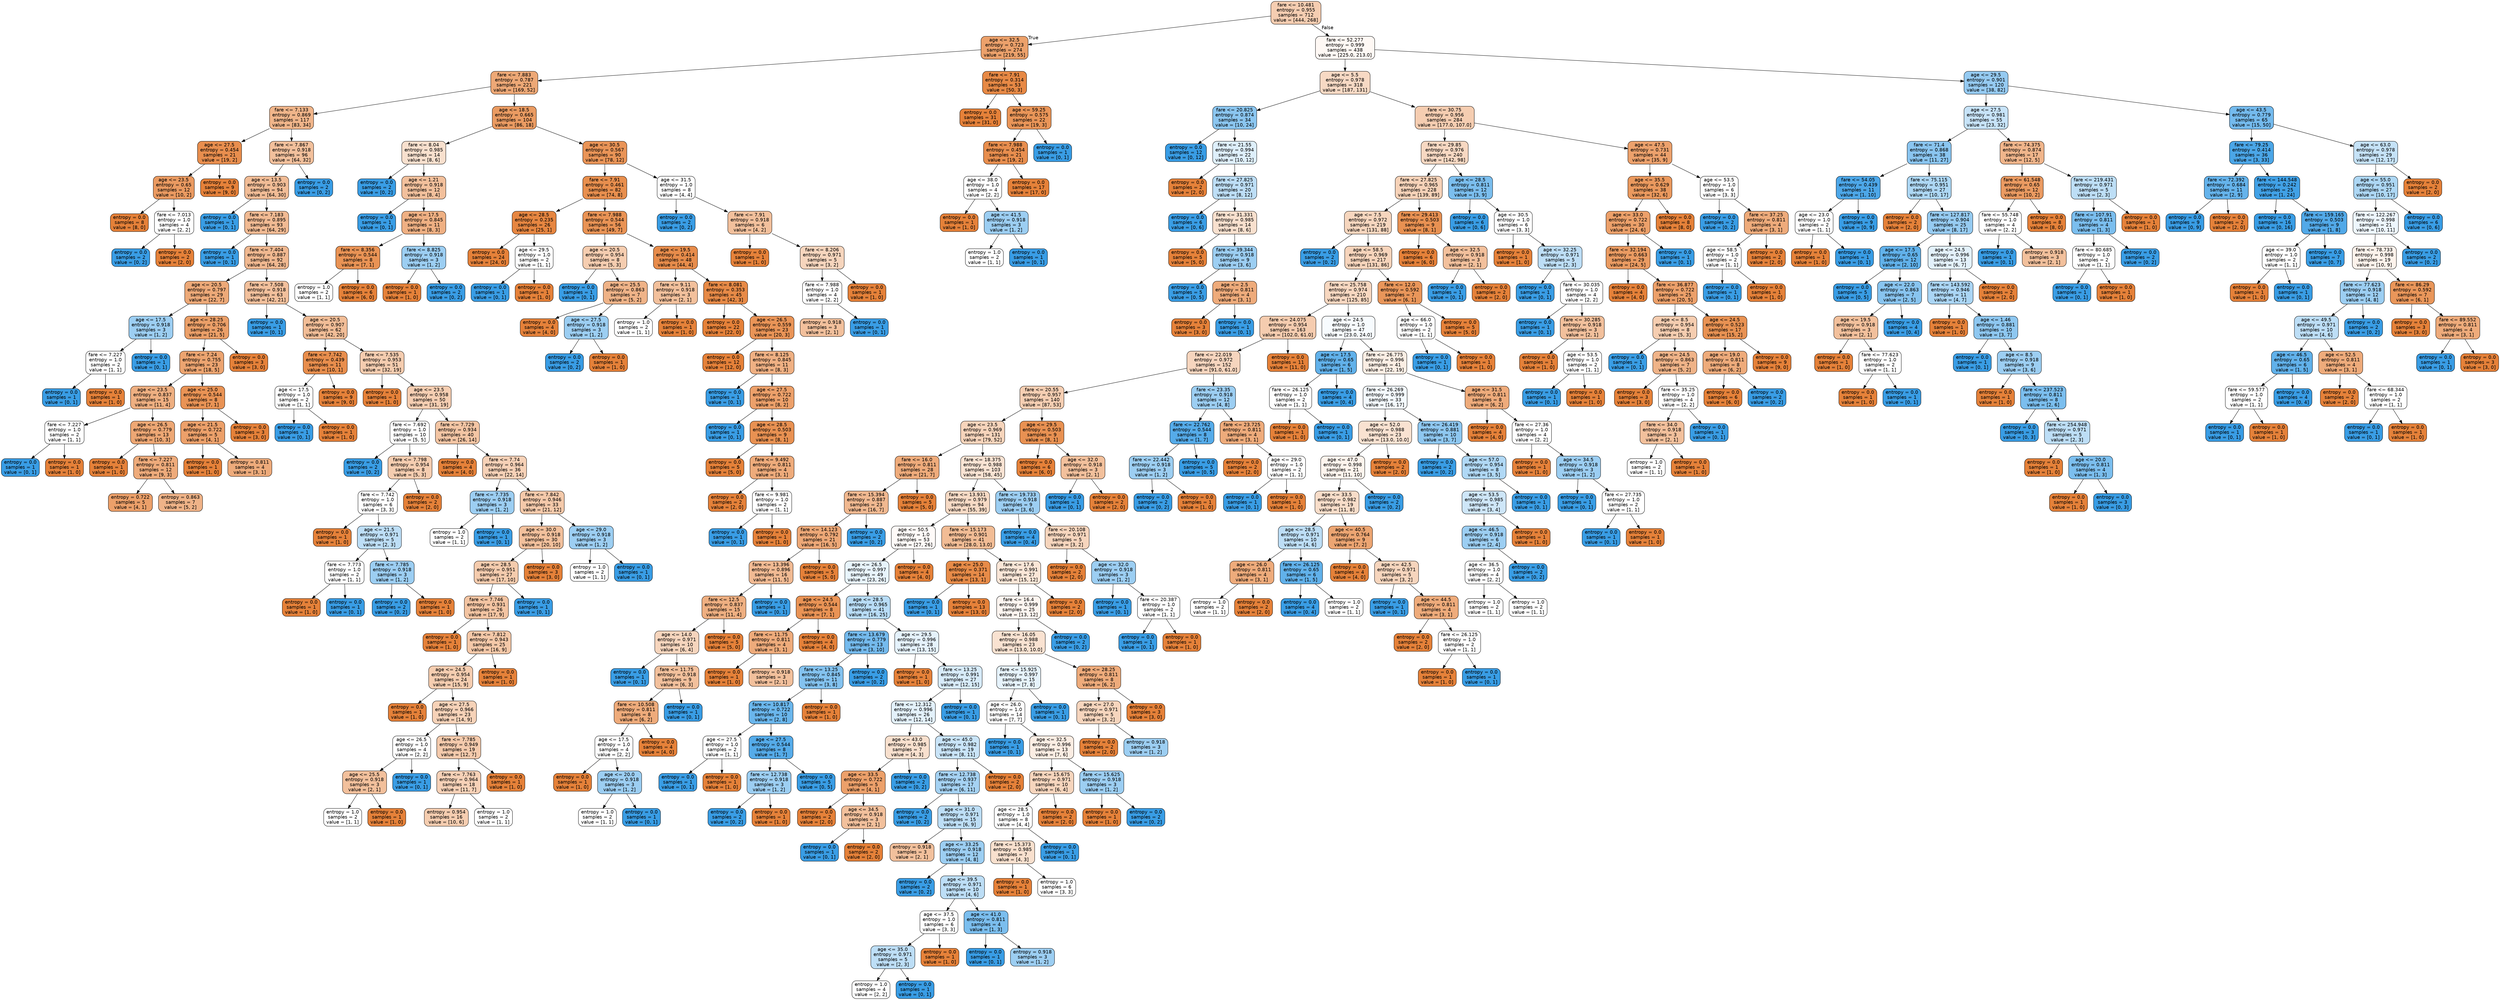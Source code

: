digraph Tree {
node [shape=box, style="filled, rounded", color="black", fontname="helvetica"] ;
edge [fontname="helvetica"] ;
0 [label="fare <= 10.481\nentropy = 0.955\nsamples = 712\nvalue = [444, 268]", fillcolor="#f5cdb1"] ;
1 [label="age <= 32.5\nentropy = 0.723\nsamples = 274\nvalue = [219, 55]", fillcolor="#eca16b"] ;
0 -> 1 [labeldistance=2.5, labelangle=45, headlabel="True"] ;
2 [label="fare <= 7.883\nentropy = 0.787\nsamples = 221\nvalue = [169, 52]", fillcolor="#eda876"] ;
1 -> 2 ;
3 [label="fare <= 7.133\nentropy = 0.869\nsamples = 117\nvalue = [83, 34]", fillcolor="#f0b58a"] ;
2 -> 3 ;
4 [label="age <= 27.5\nentropy = 0.454\nsamples = 21\nvalue = [19, 2]", fillcolor="#e88e4e"] ;
3 -> 4 ;
5 [label="age <= 23.5\nentropy = 0.65\nsamples = 12\nvalue = [10, 2]", fillcolor="#ea9a61"] ;
4 -> 5 ;
6 [label="entropy = 0.0\nsamples = 8\nvalue = [8, 0]", fillcolor="#e58139"] ;
5 -> 6 ;
7 [label="fare <= 7.013\nentropy = 1.0\nsamples = 4\nvalue = [2, 2]", fillcolor="#ffffff"] ;
5 -> 7 ;
8 [label="entropy = 0.0\nsamples = 2\nvalue = [0, 2]", fillcolor="#399de5"] ;
7 -> 8 ;
9 [label="entropy = 0.0\nsamples = 2\nvalue = [2, 0]", fillcolor="#e58139"] ;
7 -> 9 ;
10 [label="entropy = 0.0\nsamples = 9\nvalue = [9, 0]", fillcolor="#e58139"] ;
4 -> 10 ;
11 [label="fare <= 7.867\nentropy = 0.918\nsamples = 96\nvalue = [64, 32]", fillcolor="#f2c09c"] ;
3 -> 11 ;
12 [label="age <= 13.5\nentropy = 0.903\nsamples = 94\nvalue = [64, 30]", fillcolor="#f1bc96"] ;
11 -> 12 ;
13 [label="entropy = 0.0\nsamples = 1\nvalue = [0, 1]", fillcolor="#399de5"] ;
12 -> 13 ;
14 [label="fare <= 7.183\nentropy = 0.895\nsamples = 93\nvalue = [64, 29]", fillcolor="#f1ba93"] ;
12 -> 14 ;
15 [label="entropy = 0.0\nsamples = 1\nvalue = [0, 1]", fillcolor="#399de5"] ;
14 -> 15 ;
16 [label="fare <= 7.404\nentropy = 0.887\nsamples = 92\nvalue = [64, 28]", fillcolor="#f0b890"] ;
14 -> 16 ;
17 [label="age <= 20.5\nentropy = 0.797\nsamples = 29\nvalue = [22, 7]", fillcolor="#eda978"] ;
16 -> 17 ;
18 [label="age <= 17.5\nentropy = 0.918\nsamples = 3\nvalue = [1, 2]", fillcolor="#9ccef2"] ;
17 -> 18 ;
19 [label="fare <= 7.227\nentropy = 1.0\nsamples = 2\nvalue = [1, 1]", fillcolor="#ffffff"] ;
18 -> 19 ;
20 [label="entropy = 0.0\nsamples = 1\nvalue = [0, 1]", fillcolor="#399de5"] ;
19 -> 20 ;
21 [label="entropy = 0.0\nsamples = 1\nvalue = [1, 0]", fillcolor="#e58139"] ;
19 -> 21 ;
22 [label="entropy = 0.0\nsamples = 1\nvalue = [0, 1]", fillcolor="#399de5"] ;
18 -> 22 ;
23 [label="age <= 28.25\nentropy = 0.706\nsamples = 26\nvalue = [21, 5]", fillcolor="#eb9f68"] ;
17 -> 23 ;
24 [label="fare <= 7.24\nentropy = 0.755\nsamples = 23\nvalue = [18, 5]", fillcolor="#eca470"] ;
23 -> 24 ;
25 [label="age <= 23.5\nentropy = 0.837\nsamples = 15\nvalue = [11, 4]", fillcolor="#eeaf81"] ;
24 -> 25 ;
26 [label="fare <= 7.227\nentropy = 1.0\nsamples = 2\nvalue = [1, 1]", fillcolor="#ffffff"] ;
25 -> 26 ;
27 [label="entropy = 0.0\nsamples = 1\nvalue = [0, 1]", fillcolor="#399de5"] ;
26 -> 27 ;
28 [label="entropy = 0.0\nsamples = 1\nvalue = [1, 0]", fillcolor="#e58139"] ;
26 -> 28 ;
29 [label="age <= 26.5\nentropy = 0.779\nsamples = 13\nvalue = [10, 3]", fillcolor="#eda774"] ;
25 -> 29 ;
30 [label="entropy = 0.0\nsamples = 1\nvalue = [1, 0]", fillcolor="#e58139"] ;
29 -> 30 ;
31 [label="fare <= 7.227\nentropy = 0.811\nsamples = 12\nvalue = [9, 3]", fillcolor="#eeab7b"] ;
29 -> 31 ;
32 [label="entropy = 0.722\nsamples = 5\nvalue = [4, 1]", fillcolor="#eca06a"] ;
31 -> 32 ;
33 [label="entropy = 0.863\nsamples = 7\nvalue = [5, 2]", fillcolor="#efb388"] ;
31 -> 33 ;
34 [label="age <= 25.0\nentropy = 0.544\nsamples = 8\nvalue = [7, 1]", fillcolor="#e99355"] ;
24 -> 34 ;
35 [label="age <= 21.5\nentropy = 0.722\nsamples = 5\nvalue = [4, 1]", fillcolor="#eca06a"] ;
34 -> 35 ;
36 [label="entropy = 0.0\nsamples = 1\nvalue = [1, 0]", fillcolor="#e58139"] ;
35 -> 36 ;
37 [label="entropy = 0.811\nsamples = 4\nvalue = [3, 1]", fillcolor="#eeab7b"] ;
35 -> 37 ;
38 [label="entropy = 0.0\nsamples = 3\nvalue = [3, 0]", fillcolor="#e58139"] ;
34 -> 38 ;
39 [label="entropy = 0.0\nsamples = 3\nvalue = [3, 0]", fillcolor="#e58139"] ;
23 -> 39 ;
40 [label="fare <= 7.508\nentropy = 0.918\nsamples = 63\nvalue = [42, 21]", fillcolor="#f2c09c"] ;
16 -> 40 ;
41 [label="entropy = 0.0\nsamples = 1\nvalue = [0, 1]", fillcolor="#399de5"] ;
40 -> 41 ;
42 [label="age <= 20.5\nentropy = 0.907\nsamples = 62\nvalue = [42, 20]", fillcolor="#f1bd97"] ;
40 -> 42 ;
43 [label="fare <= 7.742\nentropy = 0.439\nsamples = 11\nvalue = [10, 1]", fillcolor="#e88e4d"] ;
42 -> 43 ;
44 [label="age <= 17.5\nentropy = 1.0\nsamples = 2\nvalue = [1, 1]", fillcolor="#ffffff"] ;
43 -> 44 ;
45 [label="entropy = 0.0\nsamples = 1\nvalue = [0, 1]", fillcolor="#399de5"] ;
44 -> 45 ;
46 [label="entropy = 0.0\nsamples = 1\nvalue = [1, 0]", fillcolor="#e58139"] ;
44 -> 46 ;
47 [label="entropy = 0.0\nsamples = 9\nvalue = [9, 0]", fillcolor="#e58139"] ;
43 -> 47 ;
48 [label="fare <= 7.535\nentropy = 0.953\nsamples = 51\nvalue = [32, 19]", fillcolor="#f4ccaf"] ;
42 -> 48 ;
49 [label="entropy = 0.0\nsamples = 1\nvalue = [1, 0]", fillcolor="#e58139"] ;
48 -> 49 ;
50 [label="age <= 23.5\nentropy = 0.958\nsamples = 50\nvalue = [31, 19]", fillcolor="#f5ceb2"] ;
48 -> 50 ;
51 [label="fare <= 7.692\nentropy = 1.0\nsamples = 10\nvalue = [5, 5]", fillcolor="#ffffff"] ;
50 -> 51 ;
52 [label="entropy = 0.0\nsamples = 2\nvalue = [0, 2]", fillcolor="#399de5"] ;
51 -> 52 ;
53 [label="fare <= 7.798\nentropy = 0.954\nsamples = 8\nvalue = [5, 3]", fillcolor="#f5cdb0"] ;
51 -> 53 ;
54 [label="fare <= 7.742\nentropy = 1.0\nsamples = 6\nvalue = [3, 3]", fillcolor="#ffffff"] ;
53 -> 54 ;
55 [label="entropy = 0.0\nsamples = 1\nvalue = [1, 0]", fillcolor="#e58139"] ;
54 -> 55 ;
56 [label="age <= 21.5\nentropy = 0.971\nsamples = 5\nvalue = [2, 3]", fillcolor="#bddef6"] ;
54 -> 56 ;
57 [label="fare <= 7.773\nentropy = 1.0\nsamples = 2\nvalue = [1, 1]", fillcolor="#ffffff"] ;
56 -> 57 ;
58 [label="entropy = 0.0\nsamples = 1\nvalue = [1, 0]", fillcolor="#e58139"] ;
57 -> 58 ;
59 [label="entropy = 0.0\nsamples = 1\nvalue = [0, 1]", fillcolor="#399de5"] ;
57 -> 59 ;
60 [label="fare <= 7.785\nentropy = 0.918\nsamples = 3\nvalue = [1, 2]", fillcolor="#9ccef2"] ;
56 -> 60 ;
61 [label="entropy = 0.0\nsamples = 2\nvalue = [0, 2]", fillcolor="#399de5"] ;
60 -> 61 ;
62 [label="entropy = 0.0\nsamples = 1\nvalue = [1, 0]", fillcolor="#e58139"] ;
60 -> 62 ;
63 [label="entropy = 0.0\nsamples = 2\nvalue = [2, 0]", fillcolor="#e58139"] ;
53 -> 63 ;
64 [label="fare <= 7.729\nentropy = 0.934\nsamples = 40\nvalue = [26, 14]", fillcolor="#f3c5a4"] ;
50 -> 64 ;
65 [label="entropy = 0.0\nsamples = 4\nvalue = [4, 0]", fillcolor="#e58139"] ;
64 -> 65 ;
66 [label="fare <= 7.74\nentropy = 0.964\nsamples = 36\nvalue = [22, 14]", fillcolor="#f6d1b7"] ;
64 -> 66 ;
67 [label="fare <= 7.735\nentropy = 0.918\nsamples = 3\nvalue = [1, 2]", fillcolor="#9ccef2"] ;
66 -> 67 ;
68 [label="entropy = 1.0\nsamples = 2\nvalue = [1, 1]", fillcolor="#ffffff"] ;
67 -> 68 ;
69 [label="entropy = 0.0\nsamples = 1\nvalue = [0, 1]", fillcolor="#399de5"] ;
67 -> 69 ;
70 [label="fare <= 7.842\nentropy = 0.946\nsamples = 33\nvalue = [21, 12]", fillcolor="#f4c9aa"] ;
66 -> 70 ;
71 [label="age <= 30.0\nentropy = 0.918\nsamples = 30\nvalue = [20, 10]", fillcolor="#f2c09c"] ;
70 -> 71 ;
72 [label="age <= 28.5\nentropy = 0.951\nsamples = 27\nvalue = [17, 10]", fillcolor="#f4cbad"] ;
71 -> 72 ;
73 [label="fare <= 7.746\nentropy = 0.931\nsamples = 26\nvalue = [17, 9]", fillcolor="#f3c4a2"] ;
72 -> 73 ;
74 [label="entropy = 0.0\nsamples = 1\nvalue = [1, 0]", fillcolor="#e58139"] ;
73 -> 74 ;
75 [label="fare <= 7.812\nentropy = 0.943\nsamples = 25\nvalue = [16, 9]", fillcolor="#f4c8a8"] ;
73 -> 75 ;
76 [label="age <= 24.5\nentropy = 0.954\nsamples = 24\nvalue = [15, 9]", fillcolor="#f5cdb0"] ;
75 -> 76 ;
77 [label="entropy = 0.0\nsamples = 1\nvalue = [1, 0]", fillcolor="#e58139"] ;
76 -> 77 ;
78 [label="age <= 27.5\nentropy = 0.966\nsamples = 23\nvalue = [14, 9]", fillcolor="#f6d2b8"] ;
76 -> 78 ;
79 [label="age <= 26.5\nentropy = 1.0\nsamples = 4\nvalue = [2, 2]", fillcolor="#ffffff"] ;
78 -> 79 ;
80 [label="age <= 25.5\nentropy = 0.918\nsamples = 3\nvalue = [2, 1]", fillcolor="#f2c09c"] ;
79 -> 80 ;
81 [label="entropy = 1.0\nsamples = 2\nvalue = [1, 1]", fillcolor="#ffffff"] ;
80 -> 81 ;
82 [label="entropy = 0.0\nsamples = 1\nvalue = [1, 0]", fillcolor="#e58139"] ;
80 -> 82 ;
83 [label="entropy = 0.0\nsamples = 1\nvalue = [0, 1]", fillcolor="#399de5"] ;
79 -> 83 ;
84 [label="fare <= 7.785\nentropy = 0.949\nsamples = 19\nvalue = [12, 7]", fillcolor="#f4caac"] ;
78 -> 84 ;
85 [label="fare <= 7.763\nentropy = 0.964\nsamples = 18\nvalue = [11, 7]", fillcolor="#f6d1b7"] ;
84 -> 85 ;
86 [label="entropy = 0.954\nsamples = 16\nvalue = [10, 6]", fillcolor="#f5cdb0"] ;
85 -> 86 ;
87 [label="entropy = 1.0\nsamples = 2\nvalue = [1, 1]", fillcolor="#ffffff"] ;
85 -> 87 ;
88 [label="entropy = 0.0\nsamples = 1\nvalue = [1, 0]", fillcolor="#e58139"] ;
84 -> 88 ;
89 [label="entropy = 0.0\nsamples = 1\nvalue = [1, 0]", fillcolor="#e58139"] ;
75 -> 89 ;
90 [label="entropy = 0.0\nsamples = 1\nvalue = [0, 1]", fillcolor="#399de5"] ;
72 -> 90 ;
91 [label="entropy = 0.0\nsamples = 3\nvalue = [3, 0]", fillcolor="#e58139"] ;
71 -> 91 ;
92 [label="age <= 29.0\nentropy = 0.918\nsamples = 3\nvalue = [1, 2]", fillcolor="#9ccef2"] ;
70 -> 92 ;
93 [label="entropy = 1.0\nsamples = 2\nvalue = [1, 1]", fillcolor="#ffffff"] ;
92 -> 93 ;
94 [label="entropy = 0.0\nsamples = 1\nvalue = [0, 1]", fillcolor="#399de5"] ;
92 -> 94 ;
95 [label="entropy = 0.0\nsamples = 2\nvalue = [0, 2]", fillcolor="#399de5"] ;
11 -> 95 ;
96 [label="age <= 18.5\nentropy = 0.665\nsamples = 104\nvalue = [86, 18]", fillcolor="#ea9b62"] ;
2 -> 96 ;
97 [label="fare <= 8.04\nentropy = 0.985\nsamples = 14\nvalue = [8, 6]", fillcolor="#f8e0ce"] ;
96 -> 97 ;
98 [label="entropy = 0.0\nsamples = 2\nvalue = [0, 2]", fillcolor="#399de5"] ;
97 -> 98 ;
99 [label="age <= 1.21\nentropy = 0.918\nsamples = 12\nvalue = [8, 4]", fillcolor="#f2c09c"] ;
97 -> 99 ;
100 [label="entropy = 0.0\nsamples = 1\nvalue = [0, 1]", fillcolor="#399de5"] ;
99 -> 100 ;
101 [label="age <= 17.5\nentropy = 0.845\nsamples = 11\nvalue = [8, 3]", fillcolor="#efb083"] ;
99 -> 101 ;
102 [label="fare <= 8.356\nentropy = 0.544\nsamples = 8\nvalue = [7, 1]", fillcolor="#e99355"] ;
101 -> 102 ;
103 [label="entropy = 1.0\nsamples = 2\nvalue = [1, 1]", fillcolor="#ffffff"] ;
102 -> 103 ;
104 [label="entropy = 0.0\nsamples = 6\nvalue = [6, 0]", fillcolor="#e58139"] ;
102 -> 104 ;
105 [label="fare <= 8.825\nentropy = 0.918\nsamples = 3\nvalue = [1, 2]", fillcolor="#9ccef2"] ;
101 -> 105 ;
106 [label="entropy = 0.0\nsamples = 1\nvalue = [1, 0]", fillcolor="#e58139"] ;
105 -> 106 ;
107 [label="entropy = 0.0\nsamples = 2\nvalue = [0, 2]", fillcolor="#399de5"] ;
105 -> 107 ;
108 [label="age <= 30.5\nentropy = 0.567\nsamples = 90\nvalue = [78, 12]", fillcolor="#e99457"] ;
96 -> 108 ;
109 [label="fare <= 7.91\nentropy = 0.461\nsamples = 82\nvalue = [74, 8]", fillcolor="#e88f4e"] ;
108 -> 109 ;
110 [label="age <= 28.5\nentropy = 0.235\nsamples = 26\nvalue = [25, 1]", fillcolor="#e68641"] ;
109 -> 110 ;
111 [label="entropy = 0.0\nsamples = 24\nvalue = [24, 0]", fillcolor="#e58139"] ;
110 -> 111 ;
112 [label="age <= 29.5\nentropy = 1.0\nsamples = 2\nvalue = [1, 1]", fillcolor="#ffffff"] ;
110 -> 112 ;
113 [label="entropy = 0.0\nsamples = 1\nvalue = [0, 1]", fillcolor="#399de5"] ;
112 -> 113 ;
114 [label="entropy = 0.0\nsamples = 1\nvalue = [1, 0]", fillcolor="#e58139"] ;
112 -> 114 ;
115 [label="fare <= 7.988\nentropy = 0.544\nsamples = 56\nvalue = [49, 7]", fillcolor="#e99355"] ;
109 -> 115 ;
116 [label="age <= 20.5\nentropy = 0.954\nsamples = 8\nvalue = [5, 3]", fillcolor="#f5cdb0"] ;
115 -> 116 ;
117 [label="entropy = 0.0\nsamples = 1\nvalue = [0, 1]", fillcolor="#399de5"] ;
116 -> 117 ;
118 [label="age <= 25.5\nentropy = 0.863\nsamples = 7\nvalue = [5, 2]", fillcolor="#efb388"] ;
116 -> 118 ;
119 [label="entropy = 0.0\nsamples = 4\nvalue = [4, 0]", fillcolor="#e58139"] ;
118 -> 119 ;
120 [label="age <= 27.5\nentropy = 0.918\nsamples = 3\nvalue = [1, 2]", fillcolor="#9ccef2"] ;
118 -> 120 ;
121 [label="entropy = 0.0\nsamples = 2\nvalue = [0, 2]", fillcolor="#399de5"] ;
120 -> 121 ;
122 [label="entropy = 0.0\nsamples = 1\nvalue = [1, 0]", fillcolor="#e58139"] ;
120 -> 122 ;
123 [label="age <= 19.5\nentropy = 0.414\nsamples = 48\nvalue = [44, 4]", fillcolor="#e78c4b"] ;
115 -> 123 ;
124 [label="fare <= 9.11\nentropy = 0.918\nsamples = 3\nvalue = [2, 1]", fillcolor="#f2c09c"] ;
123 -> 124 ;
125 [label="entropy = 1.0\nsamples = 2\nvalue = [1, 1]", fillcolor="#ffffff"] ;
124 -> 125 ;
126 [label="entropy = 0.0\nsamples = 1\nvalue = [1, 0]", fillcolor="#e58139"] ;
124 -> 126 ;
127 [label="fare <= 8.081\nentropy = 0.353\nsamples = 45\nvalue = [42, 3]", fillcolor="#e78a47"] ;
123 -> 127 ;
128 [label="entropy = 0.0\nsamples = 22\nvalue = [22, 0]", fillcolor="#e58139"] ;
127 -> 128 ;
129 [label="age <= 26.5\nentropy = 0.559\nsamples = 23\nvalue = [20, 3]", fillcolor="#e99457"] ;
127 -> 129 ;
130 [label="entropy = 0.0\nsamples = 12\nvalue = [12, 0]", fillcolor="#e58139"] ;
129 -> 130 ;
131 [label="fare <= 8.125\nentropy = 0.845\nsamples = 11\nvalue = [8, 3]", fillcolor="#efb083"] ;
129 -> 131 ;
132 [label="entropy = 0.0\nsamples = 1\nvalue = [0, 1]", fillcolor="#399de5"] ;
131 -> 132 ;
133 [label="age <= 27.5\nentropy = 0.722\nsamples = 10\nvalue = [8, 2]", fillcolor="#eca06a"] ;
131 -> 133 ;
134 [label="entropy = 0.0\nsamples = 1\nvalue = [0, 1]", fillcolor="#399de5"] ;
133 -> 134 ;
135 [label="age <= 28.5\nentropy = 0.503\nsamples = 9\nvalue = [8, 1]", fillcolor="#e89152"] ;
133 -> 135 ;
136 [label="entropy = 0.0\nsamples = 5\nvalue = [5, 0]", fillcolor="#e58139"] ;
135 -> 136 ;
137 [label="fare <= 9.492\nentropy = 0.811\nsamples = 4\nvalue = [3, 1]", fillcolor="#eeab7b"] ;
135 -> 137 ;
138 [label="entropy = 0.0\nsamples = 2\nvalue = [2, 0]", fillcolor="#e58139"] ;
137 -> 138 ;
139 [label="fare <= 9.981\nentropy = 1.0\nsamples = 2\nvalue = [1, 1]", fillcolor="#ffffff"] ;
137 -> 139 ;
140 [label="entropy = 0.0\nsamples = 1\nvalue = [0, 1]", fillcolor="#399de5"] ;
139 -> 140 ;
141 [label="entropy = 0.0\nsamples = 1\nvalue = [1, 0]", fillcolor="#e58139"] ;
139 -> 141 ;
142 [label="age <= 31.5\nentropy = 1.0\nsamples = 8\nvalue = [4, 4]", fillcolor="#ffffff"] ;
108 -> 142 ;
143 [label="entropy = 0.0\nsamples = 2\nvalue = [0, 2]", fillcolor="#399de5"] ;
142 -> 143 ;
144 [label="fare <= 7.91\nentropy = 0.918\nsamples = 6\nvalue = [4, 2]", fillcolor="#f2c09c"] ;
142 -> 144 ;
145 [label="entropy = 0.0\nsamples = 1\nvalue = [1, 0]", fillcolor="#e58139"] ;
144 -> 145 ;
146 [label="fare <= 8.206\nentropy = 0.971\nsamples = 5\nvalue = [3, 2]", fillcolor="#f6d5bd"] ;
144 -> 146 ;
147 [label="fare <= 7.988\nentropy = 1.0\nsamples = 4\nvalue = [2, 2]", fillcolor="#ffffff"] ;
146 -> 147 ;
148 [label="entropy = 0.918\nsamples = 3\nvalue = [2, 1]", fillcolor="#f2c09c"] ;
147 -> 148 ;
149 [label="entropy = 0.0\nsamples = 1\nvalue = [0, 1]", fillcolor="#399de5"] ;
147 -> 149 ;
150 [label="entropy = 0.0\nsamples = 1\nvalue = [1, 0]", fillcolor="#e58139"] ;
146 -> 150 ;
151 [label="fare <= 7.91\nentropy = 0.314\nsamples = 53\nvalue = [50, 3]", fillcolor="#e78945"] ;
1 -> 151 ;
152 [label="entropy = 0.0\nsamples = 31\nvalue = [31, 0]", fillcolor="#e58139"] ;
151 -> 152 ;
153 [label="age <= 59.25\nentropy = 0.575\nsamples = 22\nvalue = [19, 3]", fillcolor="#e99558"] ;
151 -> 153 ;
154 [label="fare <= 7.988\nentropy = 0.454\nsamples = 21\nvalue = [19, 2]", fillcolor="#e88e4e"] ;
153 -> 154 ;
155 [label="age <= 38.0\nentropy = 1.0\nsamples = 4\nvalue = [2, 2]", fillcolor="#ffffff"] ;
154 -> 155 ;
156 [label="entropy = 0.0\nsamples = 1\nvalue = [1, 0]", fillcolor="#e58139"] ;
155 -> 156 ;
157 [label="age <= 41.5\nentropy = 0.918\nsamples = 3\nvalue = [1, 2]", fillcolor="#9ccef2"] ;
155 -> 157 ;
158 [label="entropy = 1.0\nsamples = 2\nvalue = [1, 1]", fillcolor="#ffffff"] ;
157 -> 158 ;
159 [label="entropy = 0.0\nsamples = 1\nvalue = [0, 1]", fillcolor="#399de5"] ;
157 -> 159 ;
160 [label="entropy = 0.0\nsamples = 17\nvalue = [17, 0]", fillcolor="#e58139"] ;
154 -> 160 ;
161 [label="entropy = 0.0\nsamples = 1\nvalue = [0, 1]", fillcolor="#399de5"] ;
153 -> 161 ;
162 [label="fare <= 52.277\nentropy = 0.999\nsamples = 438\nvalue = [225.0, 213.0]", fillcolor="#fef8f4"] ;
0 -> 162 [labeldistance=2.5, labelangle=-45, headlabel="False"] ;
163 [label="age <= 5.5\nentropy = 0.978\nsamples = 318\nvalue = [187, 131]", fillcolor="#f7d9c4"] ;
162 -> 163 ;
164 [label="fare <= 20.825\nentropy = 0.874\nsamples = 34\nvalue = [10, 24]", fillcolor="#8bc6f0"] ;
163 -> 164 ;
165 [label="entropy = 0.0\nsamples = 12\nvalue = [0, 12]", fillcolor="#399de5"] ;
164 -> 165 ;
166 [label="fare <= 21.55\nentropy = 0.994\nsamples = 22\nvalue = [10, 12]", fillcolor="#deeffb"] ;
164 -> 166 ;
167 [label="entropy = 0.0\nsamples = 2\nvalue = [2, 0]", fillcolor="#e58139"] ;
166 -> 167 ;
168 [label="fare <= 27.825\nentropy = 0.971\nsamples = 20\nvalue = [8, 12]", fillcolor="#bddef6"] ;
166 -> 168 ;
169 [label="entropy = 0.0\nsamples = 6\nvalue = [0, 6]", fillcolor="#399de5"] ;
168 -> 169 ;
170 [label="fare <= 31.331\nentropy = 0.985\nsamples = 14\nvalue = [8, 6]", fillcolor="#f8e0ce"] ;
168 -> 170 ;
171 [label="entropy = 0.0\nsamples = 5\nvalue = [5, 0]", fillcolor="#e58139"] ;
170 -> 171 ;
172 [label="fare <= 39.344\nentropy = 0.918\nsamples = 9\nvalue = [3, 6]", fillcolor="#9ccef2"] ;
170 -> 172 ;
173 [label="entropy = 0.0\nsamples = 5\nvalue = [0, 5]", fillcolor="#399de5"] ;
172 -> 173 ;
174 [label="age <= 2.5\nentropy = 0.811\nsamples = 4\nvalue = [3, 1]", fillcolor="#eeab7b"] ;
172 -> 174 ;
175 [label="entropy = 0.0\nsamples = 3\nvalue = [3, 0]", fillcolor="#e58139"] ;
174 -> 175 ;
176 [label="entropy = 0.0\nsamples = 1\nvalue = [0, 1]", fillcolor="#399de5"] ;
174 -> 176 ;
177 [label="fare <= 30.75\nentropy = 0.956\nsamples = 284\nvalue = [177.0, 107.0]", fillcolor="#f5cdb1"] ;
163 -> 177 ;
178 [label="fare <= 29.85\nentropy = 0.976\nsamples = 240\nvalue = [142, 98]", fillcolor="#f7d8c2"] ;
177 -> 178 ;
179 [label="fare <= 27.825\nentropy = 0.965\nsamples = 228\nvalue = [139, 89]", fillcolor="#f6d2b8"] ;
178 -> 179 ;
180 [label="age <= 7.5\nentropy = 0.972\nsamples = 219\nvalue = [131, 88]", fillcolor="#f6d6be"] ;
179 -> 180 ;
181 [label="entropy = 0.0\nsamples = 2\nvalue = [0, 2]", fillcolor="#399de5"] ;
180 -> 181 ;
182 [label="age <= 58.5\nentropy = 0.969\nsamples = 217\nvalue = [131, 86]", fillcolor="#f6d4bb"] ;
180 -> 182 ;
183 [label="fare <= 25.758\nentropy = 0.974\nsamples = 210\nvalue = [125, 85]", fillcolor="#f7d7c0"] ;
182 -> 183 ;
184 [label="fare <= 24.075\nentropy = 0.954\nsamples = 163\nvalue = [102.0, 61.0]", fillcolor="#f5ccaf"] ;
183 -> 184 ;
185 [label="fare <= 22.019\nentropy = 0.972\nsamples = 152\nvalue = [91.0, 61.0]", fillcolor="#f6d5be"] ;
184 -> 185 ;
186 [label="fare <= 20.55\nentropy = 0.957\nsamples = 140\nvalue = [87, 53]", fillcolor="#f5ceb2"] ;
185 -> 186 ;
187 [label="age <= 23.5\nentropy = 0.969\nsamples = 131\nvalue = [79, 52]", fillcolor="#f6d4bb"] ;
186 -> 187 ;
188 [label="fare <= 16.0\nentropy = 0.811\nsamples = 28\nvalue = [21, 7]", fillcolor="#eeab7b"] ;
187 -> 188 ;
189 [label="fare <= 15.394\nentropy = 0.887\nsamples = 23\nvalue = [16, 7]", fillcolor="#f0b890"] ;
188 -> 189 ;
190 [label="fare <= 14.123\nentropy = 0.792\nsamples = 21\nvalue = [16, 5]", fillcolor="#eda877"] ;
189 -> 190 ;
191 [label="fare <= 13.396\nentropy = 0.896\nsamples = 16\nvalue = [11, 5]", fillcolor="#f1ba93"] ;
190 -> 191 ;
192 [label="fare <= 12.5\nentropy = 0.837\nsamples = 15\nvalue = [11, 4]", fillcolor="#eeaf81"] ;
191 -> 192 ;
193 [label="age <= 14.0\nentropy = 0.971\nsamples = 10\nvalue = [6, 4]", fillcolor="#f6d5bd"] ;
192 -> 193 ;
194 [label="entropy = 0.0\nsamples = 1\nvalue = [0, 1]", fillcolor="#399de5"] ;
193 -> 194 ;
195 [label="fare <= 11.75\nentropy = 0.918\nsamples = 9\nvalue = [6, 3]", fillcolor="#f2c09c"] ;
193 -> 195 ;
196 [label="fare <= 10.508\nentropy = 0.811\nsamples = 8\nvalue = [6, 2]", fillcolor="#eeab7b"] ;
195 -> 196 ;
197 [label="age <= 17.5\nentropy = 1.0\nsamples = 4\nvalue = [2, 2]", fillcolor="#ffffff"] ;
196 -> 197 ;
198 [label="entropy = 0.0\nsamples = 1\nvalue = [1, 0]", fillcolor="#e58139"] ;
197 -> 198 ;
199 [label="age <= 20.0\nentropy = 0.918\nsamples = 3\nvalue = [1, 2]", fillcolor="#9ccef2"] ;
197 -> 199 ;
200 [label="entropy = 1.0\nsamples = 2\nvalue = [1, 1]", fillcolor="#ffffff"] ;
199 -> 200 ;
201 [label="entropy = 0.0\nsamples = 1\nvalue = [0, 1]", fillcolor="#399de5"] ;
199 -> 201 ;
202 [label="entropy = 0.0\nsamples = 4\nvalue = [4, 0]", fillcolor="#e58139"] ;
196 -> 202 ;
203 [label="entropy = 0.0\nsamples = 1\nvalue = [0, 1]", fillcolor="#399de5"] ;
195 -> 203 ;
204 [label="entropy = 0.0\nsamples = 5\nvalue = [5, 0]", fillcolor="#e58139"] ;
192 -> 204 ;
205 [label="entropy = 0.0\nsamples = 1\nvalue = [0, 1]", fillcolor="#399de5"] ;
191 -> 205 ;
206 [label="entropy = 0.0\nsamples = 5\nvalue = [5, 0]", fillcolor="#e58139"] ;
190 -> 206 ;
207 [label="entropy = 0.0\nsamples = 2\nvalue = [0, 2]", fillcolor="#399de5"] ;
189 -> 207 ;
208 [label="entropy = 0.0\nsamples = 5\nvalue = [5, 0]", fillcolor="#e58139"] ;
188 -> 208 ;
209 [label="fare <= 18.375\nentropy = 0.988\nsamples = 103\nvalue = [58, 45]", fillcolor="#f9e3d3"] ;
187 -> 209 ;
210 [label="fare <= 13.931\nentropy = 0.979\nsamples = 94\nvalue = [55, 39]", fillcolor="#f7dac5"] ;
209 -> 210 ;
211 [label="age <= 50.5\nentropy = 1.0\nsamples = 53\nvalue = [27, 26]", fillcolor="#fefaf8"] ;
210 -> 211 ;
212 [label="age <= 26.5\nentropy = 0.997\nsamples = 49\nvalue = [23, 26]", fillcolor="#e8f4fc"] ;
211 -> 212 ;
213 [label="age <= 24.5\nentropy = 0.544\nsamples = 8\nvalue = [7, 1]", fillcolor="#e99355"] ;
212 -> 213 ;
214 [label="fare <= 11.75\nentropy = 0.811\nsamples = 4\nvalue = [3, 1]", fillcolor="#eeab7b"] ;
213 -> 214 ;
215 [label="entropy = 0.0\nsamples = 1\nvalue = [1, 0]", fillcolor="#e58139"] ;
214 -> 215 ;
216 [label="entropy = 0.918\nsamples = 3\nvalue = [2, 1]", fillcolor="#f2c09c"] ;
214 -> 216 ;
217 [label="entropy = 0.0\nsamples = 4\nvalue = [4, 0]", fillcolor="#e58139"] ;
213 -> 217 ;
218 [label="age <= 28.5\nentropy = 0.965\nsamples = 41\nvalue = [16, 25]", fillcolor="#b8dcf6"] ;
212 -> 218 ;
219 [label="fare <= 13.679\nentropy = 0.779\nsamples = 13\nvalue = [3, 10]", fillcolor="#74baed"] ;
218 -> 219 ;
220 [label="fare <= 13.25\nentropy = 0.845\nsamples = 11\nvalue = [3, 8]", fillcolor="#83c2ef"] ;
219 -> 220 ;
221 [label="fare <= 10.817\nentropy = 0.722\nsamples = 10\nvalue = [2, 8]", fillcolor="#6ab6ec"] ;
220 -> 221 ;
222 [label="age <= 27.5\nentropy = 1.0\nsamples = 2\nvalue = [1, 1]", fillcolor="#ffffff"] ;
221 -> 222 ;
223 [label="entropy = 0.0\nsamples = 1\nvalue = [0, 1]", fillcolor="#399de5"] ;
222 -> 223 ;
224 [label="entropy = 0.0\nsamples = 1\nvalue = [1, 0]", fillcolor="#e58139"] ;
222 -> 224 ;
225 [label="age <= 27.5\nentropy = 0.544\nsamples = 8\nvalue = [1, 7]", fillcolor="#55abe9"] ;
221 -> 225 ;
226 [label="fare <= 12.738\nentropy = 0.918\nsamples = 3\nvalue = [1, 2]", fillcolor="#9ccef2"] ;
225 -> 226 ;
227 [label="entropy = 0.0\nsamples = 2\nvalue = [0, 2]", fillcolor="#399de5"] ;
226 -> 227 ;
228 [label="entropy = 0.0\nsamples = 1\nvalue = [1, 0]", fillcolor="#e58139"] ;
226 -> 228 ;
229 [label="entropy = 0.0\nsamples = 5\nvalue = [0, 5]", fillcolor="#399de5"] ;
225 -> 229 ;
230 [label="entropy = 0.0\nsamples = 1\nvalue = [1, 0]", fillcolor="#e58139"] ;
220 -> 230 ;
231 [label="entropy = 0.0\nsamples = 2\nvalue = [0, 2]", fillcolor="#399de5"] ;
219 -> 231 ;
232 [label="age <= 29.5\nentropy = 0.996\nsamples = 28\nvalue = [13, 15]", fillcolor="#e5f2fc"] ;
218 -> 232 ;
233 [label="entropy = 0.0\nsamples = 1\nvalue = [1, 0]", fillcolor="#e58139"] ;
232 -> 233 ;
234 [label="fare <= 13.25\nentropy = 0.991\nsamples = 27\nvalue = [12, 15]", fillcolor="#d7ebfa"] ;
232 -> 234 ;
235 [label="fare <= 12.312\nentropy = 0.996\nsamples = 26\nvalue = [12, 14]", fillcolor="#e3f1fb"] ;
234 -> 235 ;
236 [label="age <= 43.0\nentropy = 0.985\nsamples = 7\nvalue = [4, 3]", fillcolor="#f8e0ce"] ;
235 -> 236 ;
237 [label="age <= 33.5\nentropy = 0.722\nsamples = 5\nvalue = [4, 1]", fillcolor="#eca06a"] ;
236 -> 237 ;
238 [label="entropy = 0.0\nsamples = 2\nvalue = [2, 0]", fillcolor="#e58139"] ;
237 -> 238 ;
239 [label="age <= 34.5\nentropy = 0.918\nsamples = 3\nvalue = [2, 1]", fillcolor="#f2c09c"] ;
237 -> 239 ;
240 [label="entropy = 0.0\nsamples = 1\nvalue = [0, 1]", fillcolor="#399de5"] ;
239 -> 240 ;
241 [label="entropy = 0.0\nsamples = 2\nvalue = [2, 0]", fillcolor="#e58139"] ;
239 -> 241 ;
242 [label="entropy = 0.0\nsamples = 2\nvalue = [0, 2]", fillcolor="#399de5"] ;
236 -> 242 ;
243 [label="age <= 45.0\nentropy = 0.982\nsamples = 19\nvalue = [8, 11]", fillcolor="#c9e4f8"] ;
235 -> 243 ;
244 [label="fare <= 12.738\nentropy = 0.937\nsamples = 17\nvalue = [6, 11]", fillcolor="#a5d2f3"] ;
243 -> 244 ;
245 [label="entropy = 0.0\nsamples = 2\nvalue = [0, 2]", fillcolor="#399de5"] ;
244 -> 245 ;
246 [label="age <= 31.0\nentropy = 0.971\nsamples = 15\nvalue = [6, 9]", fillcolor="#bddef6"] ;
244 -> 246 ;
247 [label="entropy = 0.918\nsamples = 3\nvalue = [2, 1]", fillcolor="#f2c09c"] ;
246 -> 247 ;
248 [label="age <= 33.25\nentropy = 0.918\nsamples = 12\nvalue = [4, 8]", fillcolor="#9ccef2"] ;
246 -> 248 ;
249 [label="entropy = 0.0\nsamples = 2\nvalue = [0, 2]", fillcolor="#399de5"] ;
248 -> 249 ;
250 [label="age <= 39.5\nentropy = 0.971\nsamples = 10\nvalue = [4, 6]", fillcolor="#bddef6"] ;
248 -> 250 ;
251 [label="age <= 37.5\nentropy = 1.0\nsamples = 6\nvalue = [3, 3]", fillcolor="#ffffff"] ;
250 -> 251 ;
252 [label="age <= 35.0\nentropy = 0.971\nsamples = 5\nvalue = [2, 3]", fillcolor="#bddef6"] ;
251 -> 252 ;
253 [label="entropy = 1.0\nsamples = 4\nvalue = [2, 2]", fillcolor="#ffffff"] ;
252 -> 253 ;
254 [label="entropy = 0.0\nsamples = 1\nvalue = [0, 1]", fillcolor="#399de5"] ;
252 -> 254 ;
255 [label="entropy = 0.0\nsamples = 1\nvalue = [1, 0]", fillcolor="#e58139"] ;
251 -> 255 ;
256 [label="age <= 41.0\nentropy = 0.811\nsamples = 4\nvalue = [1, 3]", fillcolor="#7bbeee"] ;
250 -> 256 ;
257 [label="entropy = 0.0\nsamples = 1\nvalue = [0, 1]", fillcolor="#399de5"] ;
256 -> 257 ;
258 [label="entropy = 0.918\nsamples = 3\nvalue = [1, 2]", fillcolor="#9ccef2"] ;
256 -> 258 ;
259 [label="entropy = 0.0\nsamples = 2\nvalue = [2, 0]", fillcolor="#e58139"] ;
243 -> 259 ;
260 [label="entropy = 0.0\nsamples = 1\nvalue = [0, 1]", fillcolor="#399de5"] ;
234 -> 260 ;
261 [label="entropy = 0.0\nsamples = 4\nvalue = [4, 0]", fillcolor="#e58139"] ;
211 -> 261 ;
262 [label="fare <= 15.173\nentropy = 0.901\nsamples = 41\nvalue = [28.0, 13.0]", fillcolor="#f1bc95"] ;
210 -> 262 ;
263 [label="age <= 25.0\nentropy = 0.371\nsamples = 14\nvalue = [13, 1]", fillcolor="#e78b48"] ;
262 -> 263 ;
264 [label="entropy = 0.0\nsamples = 1\nvalue = [0, 1]", fillcolor="#399de5"] ;
263 -> 264 ;
265 [label="entropy = 0.0\nsamples = 13\nvalue = [13, 0]", fillcolor="#e58139"] ;
263 -> 265 ;
266 [label="fare <= 17.6\nentropy = 0.991\nsamples = 27\nvalue = [15, 12]", fillcolor="#fae6d7"] ;
262 -> 266 ;
267 [label="fare <= 16.4\nentropy = 0.999\nsamples = 25\nvalue = [13, 12]", fillcolor="#fdf5f0"] ;
266 -> 267 ;
268 [label="fare <= 16.05\nentropy = 0.988\nsamples = 23\nvalue = [13.0, 10.0]", fillcolor="#f9e2d1"] ;
267 -> 268 ;
269 [label="fare <= 15.925\nentropy = 0.997\nsamples = 15\nvalue = [7, 8]", fillcolor="#e6f3fc"] ;
268 -> 269 ;
270 [label="age <= 26.0\nentropy = 1.0\nsamples = 14\nvalue = [7, 7]", fillcolor="#ffffff"] ;
269 -> 270 ;
271 [label="entropy = 0.0\nsamples = 1\nvalue = [0, 1]", fillcolor="#399de5"] ;
270 -> 271 ;
272 [label="age <= 32.5\nentropy = 0.996\nsamples = 13\nvalue = [7, 6]", fillcolor="#fbede3"] ;
270 -> 272 ;
273 [label="fare <= 15.675\nentropy = 0.971\nsamples = 10\nvalue = [6, 4]", fillcolor="#f6d5bd"] ;
272 -> 273 ;
274 [label="age <= 28.5\nentropy = 1.0\nsamples = 8\nvalue = [4, 4]", fillcolor="#ffffff"] ;
273 -> 274 ;
275 [label="fare <= 15.373\nentropy = 0.985\nsamples = 7\nvalue = [4, 3]", fillcolor="#f8e0ce"] ;
274 -> 275 ;
276 [label="entropy = 0.0\nsamples = 1\nvalue = [1, 0]", fillcolor="#e58139"] ;
275 -> 276 ;
277 [label="entropy = 1.0\nsamples = 6\nvalue = [3, 3]", fillcolor="#ffffff"] ;
275 -> 277 ;
278 [label="entropy = 0.0\nsamples = 1\nvalue = [0, 1]", fillcolor="#399de5"] ;
274 -> 278 ;
279 [label="entropy = 0.0\nsamples = 2\nvalue = [2, 0]", fillcolor="#e58139"] ;
273 -> 279 ;
280 [label="fare <= 15.625\nentropy = 0.918\nsamples = 3\nvalue = [1, 2]", fillcolor="#9ccef2"] ;
272 -> 280 ;
281 [label="entropy = 0.0\nsamples = 1\nvalue = [1, 0]", fillcolor="#e58139"] ;
280 -> 281 ;
282 [label="entropy = 0.0\nsamples = 2\nvalue = [0, 2]", fillcolor="#399de5"] ;
280 -> 282 ;
283 [label="entropy = 0.0\nsamples = 1\nvalue = [0, 1]", fillcolor="#399de5"] ;
269 -> 283 ;
284 [label="age <= 28.25\nentropy = 0.811\nsamples = 8\nvalue = [6, 2]", fillcolor="#eeab7b"] ;
268 -> 284 ;
285 [label="age <= 27.0\nentropy = 0.971\nsamples = 5\nvalue = [3, 2]", fillcolor="#f6d5bd"] ;
284 -> 285 ;
286 [label="entropy = 0.0\nsamples = 2\nvalue = [2, 0]", fillcolor="#e58139"] ;
285 -> 286 ;
287 [label="entropy = 0.918\nsamples = 3\nvalue = [1, 2]", fillcolor="#9ccef2"] ;
285 -> 287 ;
288 [label="entropy = 0.0\nsamples = 3\nvalue = [3, 0]", fillcolor="#e58139"] ;
284 -> 288 ;
289 [label="entropy = 0.0\nsamples = 2\nvalue = [0, 2]", fillcolor="#399de5"] ;
267 -> 289 ;
290 [label="entropy = 0.0\nsamples = 2\nvalue = [2, 0]", fillcolor="#e58139"] ;
266 -> 290 ;
291 [label="fare <= 19.733\nentropy = 0.918\nsamples = 9\nvalue = [3, 6]", fillcolor="#9ccef2"] ;
209 -> 291 ;
292 [label="entropy = 0.0\nsamples = 4\nvalue = [0, 4]", fillcolor="#399de5"] ;
291 -> 292 ;
293 [label="fare <= 20.108\nentropy = 0.971\nsamples = 5\nvalue = [3, 2]", fillcolor="#f6d5bd"] ;
291 -> 293 ;
294 [label="entropy = 0.0\nsamples = 2\nvalue = [2, 0]", fillcolor="#e58139"] ;
293 -> 294 ;
295 [label="age <= 32.0\nentropy = 0.918\nsamples = 3\nvalue = [1, 2]", fillcolor="#9ccef2"] ;
293 -> 295 ;
296 [label="entropy = 0.0\nsamples = 1\nvalue = [0, 1]", fillcolor="#399de5"] ;
295 -> 296 ;
297 [label="fare <= 20.387\nentropy = 1.0\nsamples = 2\nvalue = [1, 1]", fillcolor="#ffffff"] ;
295 -> 297 ;
298 [label="entropy = 0.0\nsamples = 1\nvalue = [0, 1]", fillcolor="#399de5"] ;
297 -> 298 ;
299 [label="entropy = 0.0\nsamples = 1\nvalue = [1, 0]", fillcolor="#e58139"] ;
297 -> 299 ;
300 [label="age <= 29.5\nentropy = 0.503\nsamples = 9\nvalue = [8, 1]", fillcolor="#e89152"] ;
186 -> 300 ;
301 [label="entropy = 0.0\nsamples = 6\nvalue = [6, 0]", fillcolor="#e58139"] ;
300 -> 301 ;
302 [label="age <= 32.0\nentropy = 0.918\nsamples = 3\nvalue = [2, 1]", fillcolor="#f2c09c"] ;
300 -> 302 ;
303 [label="entropy = 0.0\nsamples = 1\nvalue = [0, 1]", fillcolor="#399de5"] ;
302 -> 303 ;
304 [label="entropy = 0.0\nsamples = 2\nvalue = [2, 0]", fillcolor="#e58139"] ;
302 -> 304 ;
305 [label="fare <= 23.35\nentropy = 0.918\nsamples = 12\nvalue = [4, 8]", fillcolor="#9ccef2"] ;
185 -> 305 ;
306 [label="fare <= 22.762\nentropy = 0.544\nsamples = 8\nvalue = [1, 7]", fillcolor="#55abe9"] ;
305 -> 306 ;
307 [label="fare <= 22.442\nentropy = 0.918\nsamples = 3\nvalue = [1, 2]", fillcolor="#9ccef2"] ;
306 -> 307 ;
308 [label="entropy = 0.0\nsamples = 2\nvalue = [0, 2]", fillcolor="#399de5"] ;
307 -> 308 ;
309 [label="entropy = 0.0\nsamples = 1\nvalue = [1, 0]", fillcolor="#e58139"] ;
307 -> 309 ;
310 [label="entropy = 0.0\nsamples = 5\nvalue = [0, 5]", fillcolor="#399de5"] ;
306 -> 310 ;
311 [label="fare <= 23.725\nentropy = 0.811\nsamples = 4\nvalue = [3, 1]", fillcolor="#eeab7b"] ;
305 -> 311 ;
312 [label="entropy = 0.0\nsamples = 2\nvalue = [2, 0]", fillcolor="#e58139"] ;
311 -> 312 ;
313 [label="age <= 29.0\nentropy = 1.0\nsamples = 2\nvalue = [1, 1]", fillcolor="#ffffff"] ;
311 -> 313 ;
314 [label="entropy = 0.0\nsamples = 1\nvalue = [0, 1]", fillcolor="#399de5"] ;
313 -> 314 ;
315 [label="entropy = 0.0\nsamples = 1\nvalue = [1, 0]", fillcolor="#e58139"] ;
313 -> 315 ;
316 [label="entropy = 0.0\nsamples = 11\nvalue = [11, 0]", fillcolor="#e58139"] ;
184 -> 316 ;
317 [label="age <= 24.5\nentropy = 1.0\nsamples = 47\nvalue = [23.0, 24.0]", fillcolor="#f7fbfe"] ;
183 -> 317 ;
318 [label="age <= 17.5\nentropy = 0.65\nsamples = 6\nvalue = [1, 5]", fillcolor="#61b1ea"] ;
317 -> 318 ;
319 [label="fare <= 26.125\nentropy = 1.0\nsamples = 2\nvalue = [1, 1]", fillcolor="#ffffff"] ;
318 -> 319 ;
320 [label="entropy = 0.0\nsamples = 1\nvalue = [1, 0]", fillcolor="#e58139"] ;
319 -> 320 ;
321 [label="entropy = 0.0\nsamples = 1\nvalue = [0, 1]", fillcolor="#399de5"] ;
319 -> 321 ;
322 [label="entropy = 0.0\nsamples = 4\nvalue = [0, 4]", fillcolor="#399de5"] ;
318 -> 322 ;
323 [label="fare <= 26.775\nentropy = 0.996\nsamples = 41\nvalue = [22, 19]", fillcolor="#fbeee4"] ;
317 -> 323 ;
324 [label="fare <= 26.269\nentropy = 0.999\nsamples = 33\nvalue = [16, 17]", fillcolor="#f3f9fd"] ;
323 -> 324 ;
325 [label="age <= 52.0\nentropy = 0.988\nsamples = 23\nvalue = [13.0, 10.0]", fillcolor="#f9e2d1"] ;
324 -> 325 ;
326 [label="age <= 47.0\nentropy = 0.998\nsamples = 21\nvalue = [11, 10]", fillcolor="#fdf4ed"] ;
325 -> 326 ;
327 [label="age <= 33.5\nentropy = 0.982\nsamples = 19\nvalue = [11, 8]", fillcolor="#f8ddc9"] ;
326 -> 327 ;
328 [label="age <= 28.5\nentropy = 0.971\nsamples = 10\nvalue = [4, 6]", fillcolor="#bddef6"] ;
327 -> 328 ;
329 [label="age <= 26.0\nentropy = 0.811\nsamples = 4\nvalue = [3, 1]", fillcolor="#eeab7b"] ;
328 -> 329 ;
330 [label="entropy = 1.0\nsamples = 2\nvalue = [1, 1]", fillcolor="#ffffff"] ;
329 -> 330 ;
331 [label="entropy = 0.0\nsamples = 2\nvalue = [2, 0]", fillcolor="#e58139"] ;
329 -> 331 ;
332 [label="fare <= 26.125\nentropy = 0.65\nsamples = 6\nvalue = [1, 5]", fillcolor="#61b1ea"] ;
328 -> 332 ;
333 [label="entropy = 0.0\nsamples = 4\nvalue = [0, 4]", fillcolor="#399de5"] ;
332 -> 333 ;
334 [label="entropy = 1.0\nsamples = 2\nvalue = [1, 1]", fillcolor="#ffffff"] ;
332 -> 334 ;
335 [label="age <= 40.5\nentropy = 0.764\nsamples = 9\nvalue = [7, 2]", fillcolor="#eca572"] ;
327 -> 335 ;
336 [label="entropy = 0.0\nsamples = 4\nvalue = [4, 0]", fillcolor="#e58139"] ;
335 -> 336 ;
337 [label="age <= 42.5\nentropy = 0.971\nsamples = 5\nvalue = [3, 2]", fillcolor="#f6d5bd"] ;
335 -> 337 ;
338 [label="entropy = 0.0\nsamples = 1\nvalue = [0, 1]", fillcolor="#399de5"] ;
337 -> 338 ;
339 [label="age <= 44.5\nentropy = 0.811\nsamples = 4\nvalue = [3, 1]", fillcolor="#eeab7b"] ;
337 -> 339 ;
340 [label="entropy = 0.0\nsamples = 2\nvalue = [2, 0]", fillcolor="#e58139"] ;
339 -> 340 ;
341 [label="fare <= 26.125\nentropy = 1.0\nsamples = 2\nvalue = [1, 1]", fillcolor="#ffffff"] ;
339 -> 341 ;
342 [label="entropy = 0.0\nsamples = 1\nvalue = [1, 0]", fillcolor="#e58139"] ;
341 -> 342 ;
343 [label="entropy = 0.0\nsamples = 1\nvalue = [0, 1]", fillcolor="#399de5"] ;
341 -> 343 ;
344 [label="entropy = 0.0\nsamples = 2\nvalue = [0, 2]", fillcolor="#399de5"] ;
326 -> 344 ;
345 [label="entropy = 0.0\nsamples = 2\nvalue = [2, 0]", fillcolor="#e58139"] ;
325 -> 345 ;
346 [label="fare <= 26.419\nentropy = 0.881\nsamples = 10\nvalue = [3, 7]", fillcolor="#8ec7f0"] ;
324 -> 346 ;
347 [label="entropy = 0.0\nsamples = 2\nvalue = [0, 2]", fillcolor="#399de5"] ;
346 -> 347 ;
348 [label="age <= 57.0\nentropy = 0.954\nsamples = 8\nvalue = [3, 5]", fillcolor="#b0d8f5"] ;
346 -> 348 ;
349 [label="age <= 53.5\nentropy = 0.985\nsamples = 7\nvalue = [3, 4]", fillcolor="#cee6f8"] ;
348 -> 349 ;
350 [label="age <= 46.5\nentropy = 0.918\nsamples = 6\nvalue = [2, 4]", fillcolor="#9ccef2"] ;
349 -> 350 ;
351 [label="age <= 36.5\nentropy = 1.0\nsamples = 4\nvalue = [2, 2]", fillcolor="#ffffff"] ;
350 -> 351 ;
352 [label="entropy = 1.0\nsamples = 2\nvalue = [1, 1]", fillcolor="#ffffff"] ;
351 -> 352 ;
353 [label="entropy = 1.0\nsamples = 2\nvalue = [1, 1]", fillcolor="#ffffff"] ;
351 -> 353 ;
354 [label="entropy = 0.0\nsamples = 2\nvalue = [0, 2]", fillcolor="#399de5"] ;
350 -> 354 ;
355 [label="entropy = 0.0\nsamples = 1\nvalue = [1, 0]", fillcolor="#e58139"] ;
349 -> 355 ;
356 [label="entropy = 0.0\nsamples = 1\nvalue = [0, 1]", fillcolor="#399de5"] ;
348 -> 356 ;
357 [label="age <= 31.5\nentropy = 0.811\nsamples = 8\nvalue = [6, 2]", fillcolor="#eeab7b"] ;
323 -> 357 ;
358 [label="entropy = 0.0\nsamples = 4\nvalue = [4, 0]", fillcolor="#e58139"] ;
357 -> 358 ;
359 [label="fare <= 27.36\nentropy = 1.0\nsamples = 4\nvalue = [2, 2]", fillcolor="#ffffff"] ;
357 -> 359 ;
360 [label="entropy = 0.0\nsamples = 1\nvalue = [1, 0]", fillcolor="#e58139"] ;
359 -> 360 ;
361 [label="age <= 34.5\nentropy = 0.918\nsamples = 3\nvalue = [1, 2]", fillcolor="#9ccef2"] ;
359 -> 361 ;
362 [label="entropy = 0.0\nsamples = 1\nvalue = [0, 1]", fillcolor="#399de5"] ;
361 -> 362 ;
363 [label="fare <= 27.735\nentropy = 1.0\nsamples = 2\nvalue = [1, 1]", fillcolor="#ffffff"] ;
361 -> 363 ;
364 [label="entropy = 0.0\nsamples = 1\nvalue = [0, 1]", fillcolor="#399de5"] ;
363 -> 364 ;
365 [label="entropy = 0.0\nsamples = 1\nvalue = [1, 0]", fillcolor="#e58139"] ;
363 -> 365 ;
366 [label="fare <= 12.0\nentropy = 0.592\nsamples = 7\nvalue = [6, 1]", fillcolor="#e9965a"] ;
182 -> 366 ;
367 [label="age <= 66.0\nentropy = 1.0\nsamples = 2\nvalue = [1, 1]", fillcolor="#ffffff"] ;
366 -> 367 ;
368 [label="entropy = 0.0\nsamples = 1\nvalue = [0, 1]", fillcolor="#399de5"] ;
367 -> 368 ;
369 [label="entropy = 0.0\nsamples = 1\nvalue = [1, 0]", fillcolor="#e58139"] ;
367 -> 369 ;
370 [label="entropy = 0.0\nsamples = 5\nvalue = [5, 0]", fillcolor="#e58139"] ;
366 -> 370 ;
371 [label="fare <= 29.413\nentropy = 0.503\nsamples = 9\nvalue = [8, 1]", fillcolor="#e89152"] ;
179 -> 371 ;
372 [label="entropy = 0.0\nsamples = 6\nvalue = [6, 0]", fillcolor="#e58139"] ;
371 -> 372 ;
373 [label="age <= 32.5\nentropy = 0.918\nsamples = 3\nvalue = [2, 1]", fillcolor="#f2c09c"] ;
371 -> 373 ;
374 [label="entropy = 0.0\nsamples = 1\nvalue = [0, 1]", fillcolor="#399de5"] ;
373 -> 374 ;
375 [label="entropy = 0.0\nsamples = 2\nvalue = [2, 0]", fillcolor="#e58139"] ;
373 -> 375 ;
376 [label="age <= 28.5\nentropy = 0.811\nsamples = 12\nvalue = [3, 9]", fillcolor="#7bbeee"] ;
178 -> 376 ;
377 [label="entropy = 0.0\nsamples = 6\nvalue = [0, 6]", fillcolor="#399de5"] ;
376 -> 377 ;
378 [label="age <= 30.5\nentropy = 1.0\nsamples = 6\nvalue = [3, 3]", fillcolor="#ffffff"] ;
376 -> 378 ;
379 [label="entropy = 0.0\nsamples = 1\nvalue = [1, 0]", fillcolor="#e58139"] ;
378 -> 379 ;
380 [label="age <= 32.25\nentropy = 0.971\nsamples = 5\nvalue = [2, 3]", fillcolor="#bddef6"] ;
378 -> 380 ;
381 [label="entropy = 0.0\nsamples = 1\nvalue = [0, 1]", fillcolor="#399de5"] ;
380 -> 381 ;
382 [label="fare <= 30.035\nentropy = 1.0\nsamples = 4\nvalue = [2, 2]", fillcolor="#ffffff"] ;
380 -> 382 ;
383 [label="entropy = 0.0\nsamples = 1\nvalue = [0, 1]", fillcolor="#399de5"] ;
382 -> 383 ;
384 [label="fare <= 30.285\nentropy = 0.918\nsamples = 3\nvalue = [2, 1]", fillcolor="#f2c09c"] ;
382 -> 384 ;
385 [label="entropy = 0.0\nsamples = 1\nvalue = [1, 0]", fillcolor="#e58139"] ;
384 -> 385 ;
386 [label="age <= 53.5\nentropy = 1.0\nsamples = 2\nvalue = [1, 1]", fillcolor="#ffffff"] ;
384 -> 386 ;
387 [label="entropy = 0.0\nsamples = 1\nvalue = [0, 1]", fillcolor="#399de5"] ;
386 -> 387 ;
388 [label="entropy = 0.0\nsamples = 1\nvalue = [1, 0]", fillcolor="#e58139"] ;
386 -> 388 ;
389 [label="age <= 47.5\nentropy = 0.731\nsamples = 44\nvalue = [35, 9]", fillcolor="#eca16c"] ;
177 -> 389 ;
390 [label="age <= 35.5\nentropy = 0.629\nsamples = 38\nvalue = [32, 6]", fillcolor="#ea995e"] ;
389 -> 390 ;
391 [label="age <= 33.0\nentropy = 0.722\nsamples = 30\nvalue = [24, 6]", fillcolor="#eca06a"] ;
390 -> 391 ;
392 [label="fare <= 32.194\nentropy = 0.663\nsamples = 29\nvalue = [24, 5]", fillcolor="#ea9b62"] ;
391 -> 392 ;
393 [label="entropy = 0.0\nsamples = 4\nvalue = [4, 0]", fillcolor="#e58139"] ;
392 -> 393 ;
394 [label="fare <= 36.877\nentropy = 0.722\nsamples = 25\nvalue = [20, 5]", fillcolor="#eca06a"] ;
392 -> 394 ;
395 [label="age <= 8.5\nentropy = 0.954\nsamples = 8\nvalue = [5, 3]", fillcolor="#f5cdb0"] ;
394 -> 395 ;
396 [label="entropy = 0.0\nsamples = 1\nvalue = [0, 1]", fillcolor="#399de5"] ;
395 -> 396 ;
397 [label="age <= 24.5\nentropy = 0.863\nsamples = 7\nvalue = [5, 2]", fillcolor="#efb388"] ;
395 -> 397 ;
398 [label="entropy = 0.0\nsamples = 3\nvalue = [3, 0]", fillcolor="#e58139"] ;
397 -> 398 ;
399 [label="fare <= 35.25\nentropy = 1.0\nsamples = 4\nvalue = [2, 2]", fillcolor="#ffffff"] ;
397 -> 399 ;
400 [label="fare <= 34.0\nentropy = 0.918\nsamples = 3\nvalue = [2, 1]", fillcolor="#f2c09c"] ;
399 -> 400 ;
401 [label="entropy = 1.0\nsamples = 2\nvalue = [1, 1]", fillcolor="#ffffff"] ;
400 -> 401 ;
402 [label="entropy = 0.0\nsamples = 1\nvalue = [1, 0]", fillcolor="#e58139"] ;
400 -> 402 ;
403 [label="entropy = 0.0\nsamples = 1\nvalue = [0, 1]", fillcolor="#399de5"] ;
399 -> 403 ;
404 [label="age <= 24.5\nentropy = 0.523\nsamples = 17\nvalue = [15, 2]", fillcolor="#e89253"] ;
394 -> 404 ;
405 [label="age <= 19.0\nentropy = 0.811\nsamples = 8\nvalue = [6, 2]", fillcolor="#eeab7b"] ;
404 -> 405 ;
406 [label="entropy = 0.0\nsamples = 6\nvalue = [6, 0]", fillcolor="#e58139"] ;
405 -> 406 ;
407 [label="entropy = 0.0\nsamples = 2\nvalue = [0, 2]", fillcolor="#399de5"] ;
405 -> 407 ;
408 [label="entropy = 0.0\nsamples = 9\nvalue = [9, 0]", fillcolor="#e58139"] ;
404 -> 408 ;
409 [label="entropy = 0.0\nsamples = 1\nvalue = [0, 1]", fillcolor="#399de5"] ;
391 -> 409 ;
410 [label="entropy = 0.0\nsamples = 8\nvalue = [8, 0]", fillcolor="#e58139"] ;
390 -> 410 ;
411 [label="age <= 53.5\nentropy = 1.0\nsamples = 6\nvalue = [3, 3]", fillcolor="#ffffff"] ;
389 -> 411 ;
412 [label="entropy = 0.0\nsamples = 2\nvalue = [0, 2]", fillcolor="#399de5"] ;
411 -> 412 ;
413 [label="fare <= 37.25\nentropy = 0.811\nsamples = 4\nvalue = [3, 1]", fillcolor="#eeab7b"] ;
411 -> 413 ;
414 [label="age <= 58.5\nentropy = 1.0\nsamples = 2\nvalue = [1, 1]", fillcolor="#ffffff"] ;
413 -> 414 ;
415 [label="entropy = 0.0\nsamples = 1\nvalue = [0, 1]", fillcolor="#399de5"] ;
414 -> 415 ;
416 [label="entropy = 0.0\nsamples = 1\nvalue = [1, 0]", fillcolor="#e58139"] ;
414 -> 416 ;
417 [label="entropy = 0.0\nsamples = 2\nvalue = [2, 0]", fillcolor="#e58139"] ;
413 -> 417 ;
418 [label="age <= 29.5\nentropy = 0.901\nsamples = 120\nvalue = [38, 82]", fillcolor="#95caf1"] ;
162 -> 418 ;
419 [label="age <= 27.5\nentropy = 0.981\nsamples = 55\nvalue = [23, 32]", fillcolor="#c7e3f8"] ;
418 -> 419 ;
420 [label="fare <= 71.4\nentropy = 0.868\nsamples = 38\nvalue = [11, 27]", fillcolor="#8ac5f0"] ;
419 -> 420 ;
421 [label="fare <= 54.05\nentropy = 0.439\nsamples = 11\nvalue = [1, 10]", fillcolor="#4da7e8"] ;
420 -> 421 ;
422 [label="age <= 23.0\nentropy = 1.0\nsamples = 2\nvalue = [1, 1]", fillcolor="#ffffff"] ;
421 -> 422 ;
423 [label="entropy = 0.0\nsamples = 1\nvalue = [1, 0]", fillcolor="#e58139"] ;
422 -> 423 ;
424 [label="entropy = 0.0\nsamples = 1\nvalue = [0, 1]", fillcolor="#399de5"] ;
422 -> 424 ;
425 [label="entropy = 0.0\nsamples = 9\nvalue = [0, 9]", fillcolor="#399de5"] ;
421 -> 425 ;
426 [label="fare <= 75.115\nentropy = 0.951\nsamples = 27\nvalue = [10, 17]", fillcolor="#add7f4"] ;
420 -> 426 ;
427 [label="entropy = 0.0\nsamples = 2\nvalue = [2, 0]", fillcolor="#e58139"] ;
426 -> 427 ;
428 [label="fare <= 127.817\nentropy = 0.904\nsamples = 25\nvalue = [8, 17]", fillcolor="#96cbf1"] ;
426 -> 428 ;
429 [label="age <= 17.5\nentropy = 0.65\nsamples = 12\nvalue = [2, 10]", fillcolor="#61b1ea"] ;
428 -> 429 ;
430 [label="entropy = 0.0\nsamples = 5\nvalue = [0, 5]", fillcolor="#399de5"] ;
429 -> 430 ;
431 [label="age <= 22.0\nentropy = 0.863\nsamples = 7\nvalue = [2, 5]", fillcolor="#88c4ef"] ;
429 -> 431 ;
432 [label="age <= 19.5\nentropy = 0.918\nsamples = 3\nvalue = [2, 1]", fillcolor="#f2c09c"] ;
431 -> 432 ;
433 [label="entropy = 0.0\nsamples = 1\nvalue = [1, 0]", fillcolor="#e58139"] ;
432 -> 433 ;
434 [label="fare <= 77.623\nentropy = 1.0\nsamples = 2\nvalue = [1, 1]", fillcolor="#ffffff"] ;
432 -> 434 ;
435 [label="entropy = 0.0\nsamples = 1\nvalue = [1, 0]", fillcolor="#e58139"] ;
434 -> 435 ;
436 [label="entropy = 0.0\nsamples = 1\nvalue = [0, 1]", fillcolor="#399de5"] ;
434 -> 436 ;
437 [label="entropy = 0.0\nsamples = 4\nvalue = [0, 4]", fillcolor="#399de5"] ;
431 -> 437 ;
438 [label="age <= 24.5\nentropy = 0.996\nsamples = 13\nvalue = [6, 7]", fillcolor="#e3f1fb"] ;
428 -> 438 ;
439 [label="fare <= 143.592\nentropy = 0.946\nsamples = 11\nvalue = [4, 7]", fillcolor="#aad5f4"] ;
438 -> 439 ;
440 [label="entropy = 0.0\nsamples = 1\nvalue = [1, 0]", fillcolor="#e58139"] ;
439 -> 440 ;
441 [label="age <= 1.46\nentropy = 0.881\nsamples = 10\nvalue = [3, 7]", fillcolor="#8ec7f0"] ;
439 -> 441 ;
442 [label="entropy = 0.0\nsamples = 1\nvalue = [0, 1]", fillcolor="#399de5"] ;
441 -> 442 ;
443 [label="age <= 8.5\nentropy = 0.918\nsamples = 9\nvalue = [3, 6]", fillcolor="#9ccef2"] ;
441 -> 443 ;
444 [label="entropy = 0.0\nsamples = 1\nvalue = [1, 0]", fillcolor="#e58139"] ;
443 -> 444 ;
445 [label="fare <= 237.523\nentropy = 0.811\nsamples = 8\nvalue = [2, 6]", fillcolor="#7bbeee"] ;
443 -> 445 ;
446 [label="entropy = 0.0\nsamples = 3\nvalue = [0, 3]", fillcolor="#399de5"] ;
445 -> 446 ;
447 [label="fare <= 254.948\nentropy = 0.971\nsamples = 5\nvalue = [2, 3]", fillcolor="#bddef6"] ;
445 -> 447 ;
448 [label="entropy = 0.0\nsamples = 1\nvalue = [1, 0]", fillcolor="#e58139"] ;
447 -> 448 ;
449 [label="age <= 20.0\nentropy = 0.811\nsamples = 4\nvalue = [1, 3]", fillcolor="#7bbeee"] ;
447 -> 449 ;
450 [label="entropy = 0.0\nsamples = 1\nvalue = [1, 0]", fillcolor="#e58139"] ;
449 -> 450 ;
451 [label="entropy = 0.0\nsamples = 3\nvalue = [0, 3]", fillcolor="#399de5"] ;
449 -> 451 ;
452 [label="entropy = 0.0\nsamples = 2\nvalue = [2, 0]", fillcolor="#e58139"] ;
438 -> 452 ;
453 [label="fare <= 74.375\nentropy = 0.874\nsamples = 17\nvalue = [12, 5]", fillcolor="#f0b58b"] ;
419 -> 453 ;
454 [label="fare <= 61.548\nentropy = 0.65\nsamples = 12\nvalue = [10, 2]", fillcolor="#ea9a61"] ;
453 -> 454 ;
455 [label="fare <= 55.748\nentropy = 1.0\nsamples = 4\nvalue = [2, 2]", fillcolor="#ffffff"] ;
454 -> 455 ;
456 [label="entropy = 0.0\nsamples = 1\nvalue = [0, 1]", fillcolor="#399de5"] ;
455 -> 456 ;
457 [label="entropy = 0.918\nsamples = 3\nvalue = [2, 1]", fillcolor="#f2c09c"] ;
455 -> 457 ;
458 [label="entropy = 0.0\nsamples = 8\nvalue = [8, 0]", fillcolor="#e58139"] ;
454 -> 458 ;
459 [label="fare <= 219.431\nentropy = 0.971\nsamples = 5\nvalue = [2, 3]", fillcolor="#bddef6"] ;
453 -> 459 ;
460 [label="fare <= 107.91\nentropy = 0.811\nsamples = 4\nvalue = [1, 3]", fillcolor="#7bbeee"] ;
459 -> 460 ;
461 [label="fare <= 80.685\nentropy = 1.0\nsamples = 2\nvalue = [1, 1]", fillcolor="#ffffff"] ;
460 -> 461 ;
462 [label="entropy = 0.0\nsamples = 1\nvalue = [0, 1]", fillcolor="#399de5"] ;
461 -> 462 ;
463 [label="entropy = 0.0\nsamples = 1\nvalue = [1, 0]", fillcolor="#e58139"] ;
461 -> 463 ;
464 [label="entropy = 0.0\nsamples = 2\nvalue = [0, 2]", fillcolor="#399de5"] ;
460 -> 464 ;
465 [label="entropy = 0.0\nsamples = 1\nvalue = [1, 0]", fillcolor="#e58139"] ;
459 -> 465 ;
466 [label="age <= 43.5\nentropy = 0.779\nsamples = 65\nvalue = [15, 50]", fillcolor="#74baed"] ;
418 -> 466 ;
467 [label="fare <= 79.25\nentropy = 0.414\nsamples = 36\nvalue = [3, 33]", fillcolor="#4ba6e7"] ;
466 -> 467 ;
468 [label="fare <= 72.392\nentropy = 0.684\nsamples = 11\nvalue = [2, 9]", fillcolor="#65b3eb"] ;
467 -> 468 ;
469 [label="entropy = 0.0\nsamples = 9\nvalue = [0, 9]", fillcolor="#399de5"] ;
468 -> 469 ;
470 [label="entropy = 0.0\nsamples = 2\nvalue = [2, 0]", fillcolor="#e58139"] ;
468 -> 470 ;
471 [label="fare <= 144.548\nentropy = 0.242\nsamples = 25\nvalue = [1, 24]", fillcolor="#41a1e6"] ;
467 -> 471 ;
472 [label="entropy = 0.0\nsamples = 16\nvalue = [0, 16]", fillcolor="#399de5"] ;
471 -> 472 ;
473 [label="fare <= 159.165\nentropy = 0.503\nsamples = 9\nvalue = [1, 8]", fillcolor="#52a9e8"] ;
471 -> 473 ;
474 [label="age <= 39.0\nentropy = 1.0\nsamples = 2\nvalue = [1, 1]", fillcolor="#ffffff"] ;
473 -> 474 ;
475 [label="entropy = 0.0\nsamples = 1\nvalue = [1, 0]", fillcolor="#e58139"] ;
474 -> 475 ;
476 [label="entropy = 0.0\nsamples = 1\nvalue = [0, 1]", fillcolor="#399de5"] ;
474 -> 476 ;
477 [label="entropy = 0.0\nsamples = 7\nvalue = [0, 7]", fillcolor="#399de5"] ;
473 -> 477 ;
478 [label="age <= 63.0\nentropy = 0.978\nsamples = 29\nvalue = [12, 17]", fillcolor="#c5e2f7"] ;
466 -> 478 ;
479 [label="age <= 55.0\nentropy = 0.951\nsamples = 27\nvalue = [10, 17]", fillcolor="#add7f4"] ;
478 -> 479 ;
480 [label="fare <= 122.267\nentropy = 0.998\nsamples = 21\nvalue = [10, 11]", fillcolor="#edf6fd"] ;
479 -> 480 ;
481 [label="fare <= 78.733\nentropy = 0.998\nsamples = 19\nvalue = [10, 9]", fillcolor="#fcf2eb"] ;
480 -> 481 ;
482 [label="fare <= 77.623\nentropy = 0.918\nsamples = 12\nvalue = [4, 8]", fillcolor="#9ccef2"] ;
481 -> 482 ;
483 [label="age <= 49.5\nentropy = 0.971\nsamples = 10\nvalue = [4, 6]", fillcolor="#bddef6"] ;
482 -> 483 ;
484 [label="age <= 46.5\nentropy = 0.65\nsamples = 6\nvalue = [1, 5]", fillcolor="#61b1ea"] ;
483 -> 484 ;
485 [label="fare <= 59.577\nentropy = 1.0\nsamples = 2\nvalue = [1, 1]", fillcolor="#ffffff"] ;
484 -> 485 ;
486 [label="entropy = 0.0\nsamples = 1\nvalue = [0, 1]", fillcolor="#399de5"] ;
485 -> 486 ;
487 [label="entropy = 0.0\nsamples = 1\nvalue = [1, 0]", fillcolor="#e58139"] ;
485 -> 487 ;
488 [label="entropy = 0.0\nsamples = 4\nvalue = [0, 4]", fillcolor="#399de5"] ;
484 -> 488 ;
489 [label="age <= 52.5\nentropy = 0.811\nsamples = 4\nvalue = [3, 1]", fillcolor="#eeab7b"] ;
483 -> 489 ;
490 [label="entropy = 0.0\nsamples = 2\nvalue = [2, 0]", fillcolor="#e58139"] ;
489 -> 490 ;
491 [label="fare <= 68.344\nentropy = 1.0\nsamples = 2\nvalue = [1, 1]", fillcolor="#ffffff"] ;
489 -> 491 ;
492 [label="entropy = 0.0\nsamples = 1\nvalue = [0, 1]", fillcolor="#399de5"] ;
491 -> 492 ;
493 [label="entropy = 0.0\nsamples = 1\nvalue = [1, 0]", fillcolor="#e58139"] ;
491 -> 493 ;
494 [label="entropy = 0.0\nsamples = 2\nvalue = [0, 2]", fillcolor="#399de5"] ;
482 -> 494 ;
495 [label="fare <= 86.29\nentropy = 0.592\nsamples = 7\nvalue = [6, 1]", fillcolor="#e9965a"] ;
481 -> 495 ;
496 [label="entropy = 0.0\nsamples = 3\nvalue = [3, 0]", fillcolor="#e58139"] ;
495 -> 496 ;
497 [label="fare <= 89.552\nentropy = 0.811\nsamples = 4\nvalue = [3, 1]", fillcolor="#eeab7b"] ;
495 -> 497 ;
498 [label="entropy = 0.0\nsamples = 1\nvalue = [0, 1]", fillcolor="#399de5"] ;
497 -> 498 ;
499 [label="entropy = 0.0\nsamples = 3\nvalue = [3, 0]", fillcolor="#e58139"] ;
497 -> 499 ;
500 [label="entropy = 0.0\nsamples = 2\nvalue = [0, 2]", fillcolor="#399de5"] ;
480 -> 500 ;
501 [label="entropy = 0.0\nsamples = 6\nvalue = [0, 6]", fillcolor="#399de5"] ;
479 -> 501 ;
502 [label="entropy = 0.0\nsamples = 2\nvalue = [2, 0]", fillcolor="#e58139"] ;
478 -> 502 ;
}